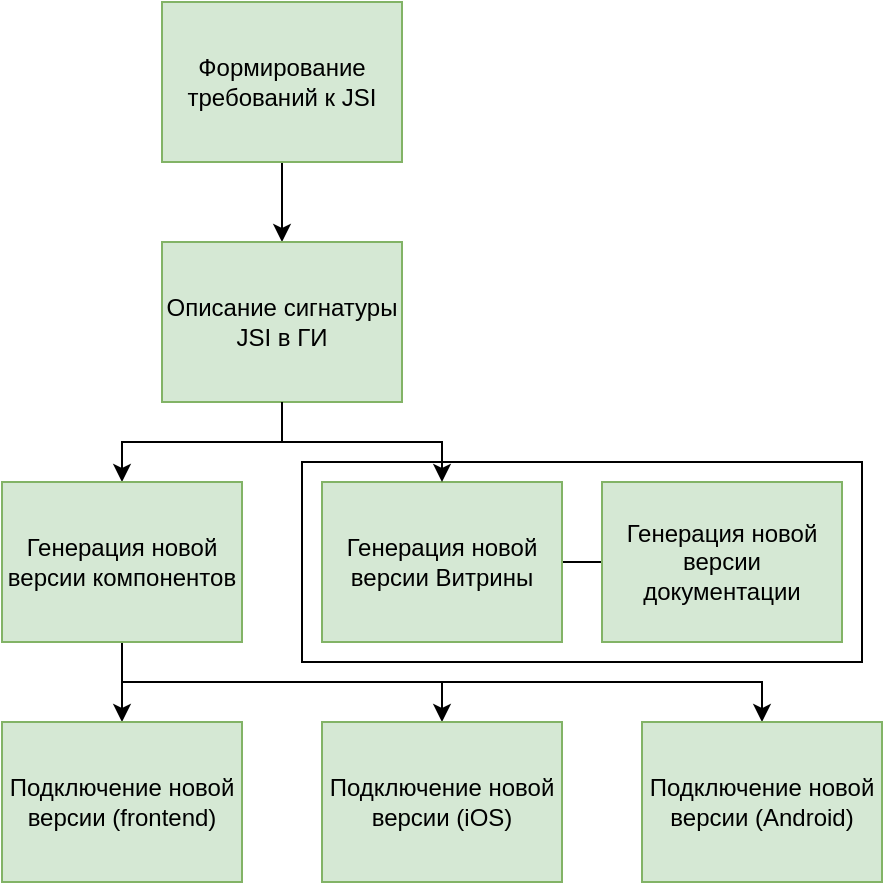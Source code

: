 <mxfile version="22.0.6" type="github">
  <diagram name="Page-1" id="0LIAlzgvQsmN1ISVH59P">
    <mxGraphModel dx="1035" dy="651" grid="1" gridSize="10" guides="1" tooltips="1" connect="1" arrows="1" fold="1" page="1" pageScale="1" pageWidth="850" pageHeight="1100" math="0" shadow="0">
      <root>
        <mxCell id="0" />
        <mxCell id="1" parent="0" />
        <mxCell id="BT7kY2NeNf5wOfboyn3W-1" style="edgeStyle=orthogonalEdgeStyle;rounded=0;orthogonalLoop=1;jettySize=auto;html=1;exitX=0.5;exitY=1;exitDx=0;exitDy=0;entryX=0.5;entryY=0;entryDx=0;entryDy=0;" edge="1" parent="1" source="BT7kY2NeNf5wOfboyn3W-2" target="BT7kY2NeNf5wOfboyn3W-4">
          <mxGeometry relative="1" as="geometry" />
        </mxCell>
        <mxCell id="BT7kY2NeNf5wOfboyn3W-2" value="Формирование требований к JSI" style="rounded=0;whiteSpace=wrap;html=1;enumerate=0;fillColor=#d5e8d4;strokeColor=#82b366;" vertex="1" parent="1">
          <mxGeometry x="440" y="140" width="120" height="80" as="geometry" />
        </mxCell>
        <mxCell id="BT7kY2NeNf5wOfboyn3W-23" style="edgeStyle=orthogonalEdgeStyle;rounded=0;orthogonalLoop=1;jettySize=auto;html=1;exitX=0.5;exitY=1;exitDx=0;exitDy=0;entryX=0.5;entryY=0;entryDx=0;entryDy=0;" edge="1" parent="1" source="BT7kY2NeNf5wOfboyn3W-4" target="BT7kY2NeNf5wOfboyn3W-15">
          <mxGeometry relative="1" as="geometry" />
        </mxCell>
        <mxCell id="BT7kY2NeNf5wOfboyn3W-4" value="Описание сигнатуры JSI в ГИ" style="rounded=0;whiteSpace=wrap;html=1;enumerate=0;fillColor=#d5e8d4;strokeColor=#82b366;" vertex="1" parent="1">
          <mxGeometry x="440" y="260" width="120" height="80" as="geometry" />
        </mxCell>
        <mxCell id="BT7kY2NeNf5wOfboyn3W-26" style="edgeStyle=orthogonalEdgeStyle;rounded=0;orthogonalLoop=1;jettySize=auto;html=1;exitX=0.5;exitY=1;exitDx=0;exitDy=0;entryX=0.5;entryY=0;entryDx=0;entryDy=0;" edge="1" parent="1" source="BT7kY2NeNf5wOfboyn3W-15" target="BT7kY2NeNf5wOfboyn3W-19">
          <mxGeometry relative="1" as="geometry" />
        </mxCell>
        <mxCell id="BT7kY2NeNf5wOfboyn3W-27" style="edgeStyle=orthogonalEdgeStyle;rounded=0;orthogonalLoop=1;jettySize=auto;html=1;exitX=0.5;exitY=1;exitDx=0;exitDy=0;entryX=0.5;entryY=0;entryDx=0;entryDy=0;" edge="1" parent="1" source="BT7kY2NeNf5wOfboyn3W-15" target="BT7kY2NeNf5wOfboyn3W-18">
          <mxGeometry relative="1" as="geometry" />
        </mxCell>
        <mxCell id="BT7kY2NeNf5wOfboyn3W-28" style="edgeStyle=orthogonalEdgeStyle;rounded=0;orthogonalLoop=1;jettySize=auto;html=1;exitX=0.5;exitY=1;exitDx=0;exitDy=0;entryX=0.5;entryY=0;entryDx=0;entryDy=0;" edge="1" parent="1" source="BT7kY2NeNf5wOfboyn3W-15" target="BT7kY2NeNf5wOfboyn3W-17">
          <mxGeometry relative="1" as="geometry" />
        </mxCell>
        <mxCell id="BT7kY2NeNf5wOfboyn3W-15" value="Генерация новой версии компонентов" style="rounded=0;whiteSpace=wrap;html=1;enumerate=0;fillColor=#d5e8d4;strokeColor=#82b366;" vertex="1" parent="1">
          <mxGeometry x="360" y="380" width="120" height="80" as="geometry" />
        </mxCell>
        <mxCell id="BT7kY2NeNf5wOfboyn3W-17" value="Подключение новой версии (Android)" style="rounded=0;whiteSpace=wrap;html=1;enumerate=0;fillColor=#d5e8d4;strokeColor=#82b366;" vertex="1" parent="1">
          <mxGeometry x="680" y="500" width="120" height="80" as="geometry" />
        </mxCell>
        <mxCell id="BT7kY2NeNf5wOfboyn3W-18" value="Подключение новой версии (iOS)" style="rounded=0;whiteSpace=wrap;html=1;enumerate=0;fillColor=#d5e8d4;strokeColor=#82b366;" vertex="1" parent="1">
          <mxGeometry x="520" y="500" width="120" height="80" as="geometry" />
        </mxCell>
        <mxCell id="BT7kY2NeNf5wOfboyn3W-19" value="Подключение новой версии (frontend)" style="rounded=0;whiteSpace=wrap;html=1;enumerate=0;fillColor=#d5e8d4;strokeColor=#82b366;" vertex="1" parent="1">
          <mxGeometry x="360" y="500" width="120" height="80" as="geometry" />
        </mxCell>
        <mxCell id="BT7kY2NeNf5wOfboyn3W-25" style="edgeStyle=orthogonalEdgeStyle;rounded=0;orthogonalLoop=1;jettySize=auto;html=1;exitX=1;exitY=0.5;exitDx=0;exitDy=0;entryX=0;entryY=0.5;entryDx=0;entryDy=0;endArrow=none;endFill=0;" edge="1" parent="1" source="BT7kY2NeNf5wOfboyn3W-20" target="BT7kY2NeNf5wOfboyn3W-21">
          <mxGeometry relative="1" as="geometry" />
        </mxCell>
        <mxCell id="BT7kY2NeNf5wOfboyn3W-20" value="Генерация новой версии Витрины" style="rounded=0;whiteSpace=wrap;html=1;enumerate=0;fillColor=#d5e8d4;strokeColor=#82b366;" vertex="1" parent="1">
          <mxGeometry x="520" y="380" width="120" height="80" as="geometry" />
        </mxCell>
        <mxCell id="BT7kY2NeNf5wOfboyn3W-21" value="Генерация новой версии документации" style="rounded=0;whiteSpace=wrap;html=1;enumerate=0;fillColor=#d5e8d4;strokeColor=#82b366;" vertex="1" parent="1">
          <mxGeometry x="660" y="380" width="120" height="80" as="geometry" />
        </mxCell>
        <mxCell id="BT7kY2NeNf5wOfboyn3W-22" value="" style="rounded=0;whiteSpace=wrap;html=1;fillColor=none;" vertex="1" parent="1">
          <mxGeometry x="510" y="370" width="280" height="100" as="geometry" />
        </mxCell>
        <mxCell id="BT7kY2NeNf5wOfboyn3W-24" style="edgeStyle=orthogonalEdgeStyle;rounded=0;orthogonalLoop=1;jettySize=auto;html=1;exitX=0.5;exitY=1;exitDx=0;exitDy=0;entryX=0.25;entryY=0.1;entryDx=0;entryDy=0;entryPerimeter=0;" edge="1" parent="1" source="BT7kY2NeNf5wOfboyn3W-4" target="BT7kY2NeNf5wOfboyn3W-22">
          <mxGeometry relative="1" as="geometry" />
        </mxCell>
      </root>
    </mxGraphModel>
  </diagram>
</mxfile>
